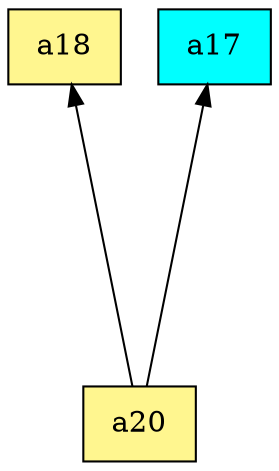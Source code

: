 digraph G {
rankdir=BT;ranksep="2.0";
"a20" [shape=record,fillcolor=khaki1,style=filled,label="{a20}"];
"a18" [shape=record,fillcolor=khaki1,style=filled,label="{a18}"];
"a17" [shape=record,fillcolor=cyan,style=filled,label="{a17}"];
"a20" -> "a18"
"a20" -> "a17"
}